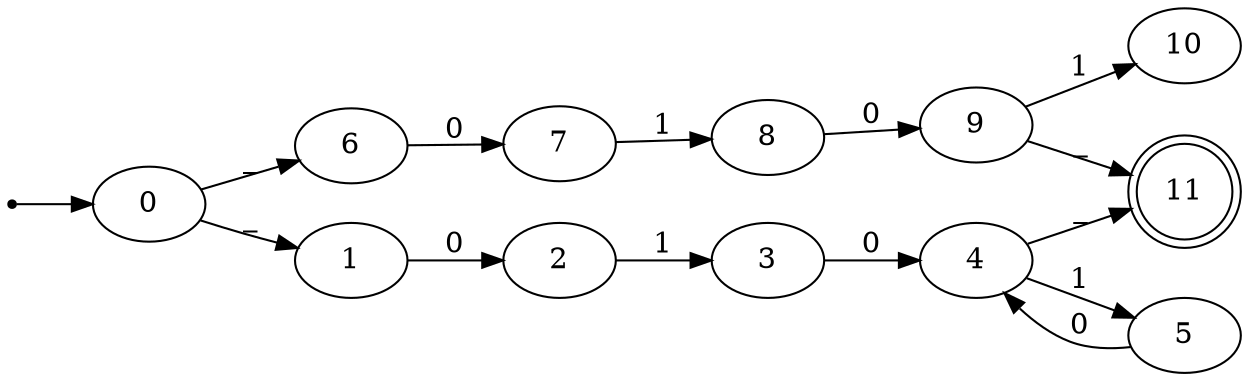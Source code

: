 digraph{
rankdir=LR;
inic[shape=point];
inic->0;
0->6 [label="_"];
0->1 [label="_"];
1->2 [label="0"];
2->3 [label="1"];
3->4 [label="0"];
4->5 [label="1"];
4->11 [label="_"];
5->4 [label="0"];
6->7 [label="0"];
7->8 [label="1"];
8->9 [label="0"];
9->10 [label="1"];
9->11 [label="_"];
11[shape=doublecircle];
}